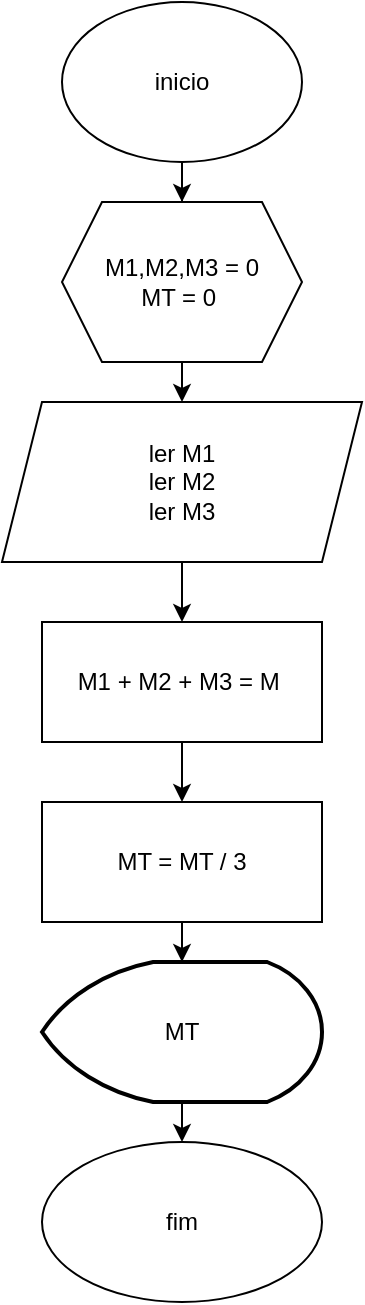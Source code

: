 <mxfile version="24.7.7">
  <diagram name="Página-1" id="TmKQfweC4EBAH7_g8pFg">
    <mxGraphModel dx="880" dy="482" grid="1" gridSize="10" guides="1" tooltips="1" connect="1" arrows="1" fold="1" page="1" pageScale="1" pageWidth="827" pageHeight="1169" math="0" shadow="0">
      <root>
        <mxCell id="0" />
        <mxCell id="1" parent="0" />
        <mxCell id="wOufSjwoDpQr1Vx9GO1O-3" style="edgeStyle=orthogonalEdgeStyle;rounded=0;orthogonalLoop=1;jettySize=auto;html=1;entryX=0.5;entryY=0;entryDx=0;entryDy=0;" edge="1" parent="1" source="wOufSjwoDpQr1Vx9GO1O-1" target="wOufSjwoDpQr1Vx9GO1O-2">
          <mxGeometry relative="1" as="geometry" />
        </mxCell>
        <mxCell id="wOufSjwoDpQr1Vx9GO1O-1" value="inicio" style="ellipse;whiteSpace=wrap;html=1;" vertex="1" parent="1">
          <mxGeometry x="340" y="80" width="120" height="80" as="geometry" />
        </mxCell>
        <mxCell id="wOufSjwoDpQr1Vx9GO1O-5" style="edgeStyle=orthogonalEdgeStyle;rounded=0;orthogonalLoop=1;jettySize=auto;html=1;exitX=0.5;exitY=1;exitDx=0;exitDy=0;entryX=0.5;entryY=0;entryDx=0;entryDy=0;" edge="1" parent="1" source="wOufSjwoDpQr1Vx9GO1O-2" target="wOufSjwoDpQr1Vx9GO1O-4">
          <mxGeometry relative="1" as="geometry" />
        </mxCell>
        <mxCell id="wOufSjwoDpQr1Vx9GO1O-2" value="M1,M2,M3 = 0&lt;div&gt;MT = 0&amp;nbsp;&lt;/div&gt;" style="shape=hexagon;perimeter=hexagonPerimeter2;whiteSpace=wrap;html=1;fixedSize=1;" vertex="1" parent="1">
          <mxGeometry x="340" y="180" width="120" height="80" as="geometry" />
        </mxCell>
        <mxCell id="wOufSjwoDpQr1Vx9GO1O-7" style="edgeStyle=orthogonalEdgeStyle;rounded=0;orthogonalLoop=1;jettySize=auto;html=1;exitX=0.5;exitY=1;exitDx=0;exitDy=0;entryX=0.5;entryY=0;entryDx=0;entryDy=0;" edge="1" parent="1" source="wOufSjwoDpQr1Vx9GO1O-4" target="wOufSjwoDpQr1Vx9GO1O-6">
          <mxGeometry relative="1" as="geometry" />
        </mxCell>
        <mxCell id="wOufSjwoDpQr1Vx9GO1O-4" value="ler M1&lt;div&gt;ler M2&lt;/div&gt;&lt;div&gt;ler M3&lt;/div&gt;" style="shape=parallelogram;perimeter=parallelogramPerimeter;whiteSpace=wrap;html=1;fixedSize=1;" vertex="1" parent="1">
          <mxGeometry x="310" y="280" width="180" height="80" as="geometry" />
        </mxCell>
        <mxCell id="wOufSjwoDpQr1Vx9GO1O-9" style="edgeStyle=orthogonalEdgeStyle;rounded=0;orthogonalLoop=1;jettySize=auto;html=1;entryX=0.5;entryY=0;entryDx=0;entryDy=0;" edge="1" parent="1" source="wOufSjwoDpQr1Vx9GO1O-6" target="wOufSjwoDpQr1Vx9GO1O-8">
          <mxGeometry relative="1" as="geometry" />
        </mxCell>
        <mxCell id="wOufSjwoDpQr1Vx9GO1O-6" value="M1 + M2 + M3 = M&amp;nbsp;" style="rounded=0;whiteSpace=wrap;html=1;" vertex="1" parent="1">
          <mxGeometry x="330" y="390" width="140" height="60" as="geometry" />
        </mxCell>
        <mxCell id="wOufSjwoDpQr1Vx9GO1O-8" value="MT = MT / 3" style="rounded=0;whiteSpace=wrap;html=1;" vertex="1" parent="1">
          <mxGeometry x="330" y="480" width="140" height="60" as="geometry" />
        </mxCell>
        <mxCell id="wOufSjwoDpQr1Vx9GO1O-17" style="edgeStyle=orthogonalEdgeStyle;rounded=0;orthogonalLoop=1;jettySize=auto;html=1;exitX=0.5;exitY=1;exitDx=0;exitDy=0;exitPerimeter=0;entryX=0.5;entryY=0;entryDx=0;entryDy=0;" edge="1" parent="1" source="wOufSjwoDpQr1Vx9GO1O-12" target="wOufSjwoDpQr1Vx9GO1O-15">
          <mxGeometry relative="1" as="geometry" />
        </mxCell>
        <mxCell id="wOufSjwoDpQr1Vx9GO1O-12" value="MT" style="strokeWidth=2;html=1;shape=mxgraph.flowchart.display;whiteSpace=wrap;" vertex="1" parent="1">
          <mxGeometry x="330" y="560" width="140" height="70" as="geometry" />
        </mxCell>
        <mxCell id="wOufSjwoDpQr1Vx9GO1O-15" value="fim" style="ellipse;whiteSpace=wrap;html=1;" vertex="1" parent="1">
          <mxGeometry x="330" y="650" width="140" height="80" as="geometry" />
        </mxCell>
        <mxCell id="wOufSjwoDpQr1Vx9GO1O-18" style="edgeStyle=orthogonalEdgeStyle;rounded=0;orthogonalLoop=1;jettySize=auto;html=1;exitX=0.5;exitY=1;exitDx=0;exitDy=0;entryX=0.5;entryY=0;entryDx=0;entryDy=0;entryPerimeter=0;" edge="1" parent="1" source="wOufSjwoDpQr1Vx9GO1O-8" target="wOufSjwoDpQr1Vx9GO1O-12">
          <mxGeometry relative="1" as="geometry" />
        </mxCell>
      </root>
    </mxGraphModel>
  </diagram>
</mxfile>
